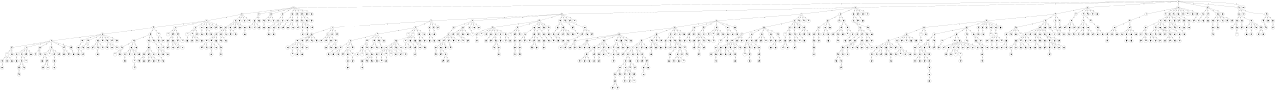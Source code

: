 graph G {
size="8.5,11;"
ratio = "expand;"
fixedsize="true;"
overlap="scale;"
node[shape=circle,width=.12,hight=.12,fontsize=12]
edge[fontsize=12]

0[label=" 0" color=black, pos="1.0082328,1.5287188!"];
1[label=" 1" color=black, pos="1.2379104,2.0994722!"];
2[label=" 2" color=black, pos="2.5587911,2.5353907!"];
3[label=" 3" color=black, pos="1.6167478,0.44385487!"];
4[label=" 4" color=black, pos="1.0894196,2.2030459!"];
5[label=" 5" color=black, pos="1.0143441,0.26992089!"];
6[label=" 6" color=black, pos="1.8220157,2.5481423!"];
7[label=" 7" color=black, pos="1.7141581,1.1016669!"];
8[label=" 8" color=black, pos="0.58331782,2.1080801!"];
9[label=" 9" color=black, pos="2.0023899,1.8961073!"];
10[label=" 10" color=black, pos="0.012532186,0.060244902!"];
11[label=" 11" color=black, pos="0.96677134,2.0445762!"];
12[label=" 12" color=black, pos="2.9761033,0.0762288!"];
13[label=" 13" color=black, pos="1.0417548,0.57843338!"];
14[label=" 14" color=black, pos="2.2491239,2.4220451!"];
15[label=" 15" color=black, pos="0.82660192,2.6856728!"];
16[label=" 16" color=black, pos="2.1540978,1.231148!"];
17[label=" 17" color=black, pos="2.001305,0.71766871!"];
18[label=" 18" color=black, pos="0.55875322,2.6431172!"];
19[label=" 19" color=black, pos="1.2820134,0.58171549!"];
20[label=" 20" color=black, pos="1.9353156,1.2485641!"];
21[label=" 21" color=black, pos="0.0040939758,0.84084091!"];
22[label=" 22" color=black, pos="1.9535732,0.21649983!"];
23[label=" 23" color=black, pos="1.786598,2.1900948!"];
24[label=" 24" color=black, pos="0.69592543,2.0971835!"];
25[label=" 25" color=black, pos="0.548498,0.7110677!"];
26[label=" 26" color=black, pos="0.59276586,2.6327758!"];
27[label=" 27" color=black, pos="2.0418783,0.13289591!"];
28[label=" 28" color=black, pos="2.8724356,0.95426428!"];
29[label=" 29" color=black, pos="0.20845742,0.1297474!"];
30[label=" 30" color=black, pos="1.0579912,0.94220566!"];
31[label=" 31" color=black, pos="2.2484198,0.78528505!"];
32[label=" 32" color=black, pos="2.5535433,0.64157573!"];
33[label=" 33" color=black, pos="0.69732084,0.20929247!"];
34[label=" 34" color=black, pos="0.7068283,2.1648659!"];
35[label=" 35" color=black, pos="1.0565595,1.7259005!"];
36[label=" 36" color=black, pos="1.6792218,0.8055246!"];
37[label=" 37" color=black, pos="1.4752699,1.0497098!"];
38[label=" 38" color=black, pos="1.2815192,1.3778504!"];
39[label=" 39" color=black, pos="0.12421595,2.4742843!"];
40[label=" 40" color=black, pos="0.045603995,1.7798005!"];
41[label=" 41" color=black, pos="0.46850349,1.0330115!"];
42[label=" 42" color=black, pos="2.8311612,1.9240384!"];
43[label=" 43" color=black, pos="2.4956393,1.8167158!"];
44[label=" 44" color=black, pos="1.3301036,0.062540391!"];
45[label=" 45" color=black, pos="0.55751236,0.33863468!"];
46[label=" 46" color=black, pos="1.1041657,2.3689707!"];
47[label=" 47" color=black, pos="2.8796204,2.9061409!"];
48[label=" 48" color=black, pos="1.959115,1.6681493!"];
49[label=" 49" color=black, pos="0.67503424,1.6029503!"];
50[label=" 50" color=black, pos="2.8990383,1.3939161!"];
51[label=" 51" color=black, pos="2.1769275,1.5695387!"];
52[label=" 52" color=black, pos="2.8328722,1.3124047!"];
53[label=" 53" color=black, pos="2.7443293,0.22941618!"];
54[label=" 54" color=black, pos="0.36752439,1.0768767!"];
55[label=" 55" color=black, pos="1.4416418,1.1723693!"];
56[label=" 56" color=black, pos="0.66895886,1.8283754!"];
57[label=" 57" color=black, pos="1.5416793,0.85018852!"];
58[label=" 58" color=black, pos="1.9583144,0.83539517!"];
59[label=" 59" color=black, pos="2.4547365,2.6422731!"];
60[label=" 60" color=black, pos="1.037013,0.67799332!"];
61[label=" 61" color=black, pos="1.6057171,2.6298374!"];
62[label=" 62" color=black, pos="1.5057963,2.2203863!"];
63[label=" 63" color=black, pos="1.6897317,1.348195!"];
64[label=" 64" color=black, pos="0.23327411,1.7026836!"];
65[label=" 65" color=black, pos="0.60789615,2.215671!"];
66[label=" 66" color=black, pos="2.7969768,0.70145246!"];
67[label=" 67" color=black, pos="2.4560001,1.539322!"];
68[label=" 68" color=black, pos="2.2984033,2.2743555!"];
69[label=" 69" color=black, pos="0.12472482,0.87736189!"];
70[label=" 70" color=black, pos="2.6109071,0.57795934!"];
71[label=" 71" color=black, pos="2.4905038,0.65932926!"];
72[label=" 72" color=black, pos="2.1027248,1.4987314!"];
73[label=" 73" color=black, pos="2.914885,2.2768315!"];
74[label=" 74" color=black, pos="1.7654685,0.96357509!"];
75[label=" 75" color=black, pos="0.32200948,2.7144818!"];
76[label=" 76" color=black, pos="1.7202124,0.52453314!"];
77[label=" 77" color=black, pos="2.8930302,0.47545841!"];
78[label=" 78" color=black, pos="0.49964326,2.804576!"];
79[label=" 79" color=black, pos="1.9795721,1.713925!"];
80[label=" 80" color=black, pos="1.8259182,1.7929179!"];
81[label=" 81" color=black, pos="2.9270587,2.452665!"];
82[label=" 82" color=black, pos="1.0480333,2.9139959!"];
83[label=" 83" color=black, pos="2.9191372,2.9904556!"];
84[label=" 84" color=black, pos="1.617315,0.48428688!"];
85[label=" 85" color=black, pos="2.9168837,0.014282473!"];
86[label=" 86" color=black, pos="2.013163,0.40667409!"];
87[label=" 87" color=black, pos="2.2827638,0.075032091!"];
88[label=" 88" color=black, pos="1.3332555,1.8494852!"];
89[label=" 89" color=black, pos="0.93769936,1.9528415!"];
90[label=" 90" color=black, pos="1.7183903,1.3557755!"];
91[label=" 91" color=black, pos="0.49531512,1.2768772!"];
92[label=" 92" color=black, pos="0.86121983,0.62297527!"];
93[label=" 93" color=black, pos="0.72090936,1.1946306!"];
94[label=" 94" color=black, pos="2.4561162,2.7268076!"];
95[label=" 95" color=black, pos="1.7219038,0.84756195!"];
96[label=" 96" color=black, pos="1.6697896,2.3154735!"];
97[label=" 97" color=black, pos="0.99919731,0.59322169!"];
98[label=" 98" color=black, pos="0.13515241,1.3551152!"];
99[label=" 99" color=black, pos="2.2952283,1.7430976!"];
100[label=" 100" color=black, pos="2.3931564,1.9345517!"];
101[label=" 101" color=black, pos="0.003330633,0.8481382!"];
102[label=" 102" color=black, pos="2.730487,0.19832688!"];
103[label=" 103" color=black, pos="0.37678543,0.50755003!"];
104[label=" 104" color=black, pos="2.7429359,0.65406406!"];
105[label=" 105" color=black, pos="1.0913385,0.45972088!"];
106[label=" 106" color=black, pos="2.196283,1.8569584!"];
107[label=" 107" color=black, pos="2.4468284,2.6479595!"];
108[label=" 108" color=black, pos="1.9661289,1.9540506!"];
109[label=" 109" color=black, pos="1.7116936,2.4289064!"];
110[label=" 110" color=black, pos="0.37713462,0.89457135!"];
111[label=" 111" color=black, pos="1.6731221,0.80049512!"];
112[label=" 112" color=black, pos="0.22514487,2.1581913!"];
113[label=" 113" color=black, pos="0.70184493,1.5429742!"];
114[label=" 114" color=black, pos="2.4327482,2.3896392!"];
115[label=" 115" color=black, pos="0.99998865,0.71956151!"];
116[label=" 116" color=black, pos="1.6201099,0.9355771!"];
117[label=" 117" color=black, pos="0.475801,1.773984!"];
118[label=" 118" color=black, pos="0.9917168,1.6068557!"];
119[label=" 119" color=black, pos="0.070676769,1.080897!"];
120[label=" 120" color=black, pos="1.86191,0.61230497!"];
121[label=" 121" color=black, pos="1.8570005,0.46188282!"];
122[label=" 122" color=black, pos="2.5552118,0.16932538!"];
123[label=" 123" color=black, pos="0.88912074,1.521318!"];
124[label=" 124" color=black, pos="2.562499,0.84103415!"];
125[label=" 125" color=black, pos="2.8213786,0.89123567!"];
126[label=" 126" color=black, pos="2.2835736,0.47793433!"];
127[label=" 127" color=black, pos="2.9054422,1.650072!"];
128[label=" 128" color=black, pos="0.79791961,0.33110705!"];
129[label=" 129" color=black, pos="1.4176562,2.9446688!"];
130[label=" 130" color=black, pos="1.6445119,1.5280684!"];
131[label=" 131" color=black, pos="1.0028811,1.0428633!"];
132[label=" 132" color=black, pos="1.5062815,1.6036802!"];
133[label=" 133" color=black, pos="1.4989157,0.14075557!"];
134[label=" 134" color=black, pos="2.9930072,0.13673963!"];
135[label=" 135" color=black, pos="0.17752122,0.66580149!"];
136[label=" 136" color=black, pos="1.0491886,2.6303609!"];
137[label=" 137" color=black, pos="2.7898984,2.4397127!"];
138[label=" 138" color=black, pos="1.6890239,0.96804298!"];
139[label=" 139" color=black, pos="1.0171676,0.25728513!"];
140[label=" 140" color=black, pos="1.8948038,0.8511093!"];
141[label=" 141" color=black, pos="1.3558812,1.1762087!"];
142[label=" 142" color=black, pos="2.6105548,1.2473377!"];
143[label=" 143" color=black, pos="2.09976,1.7635168!"];
144[label=" 144" color=black, pos="2.9100477,0.61579336!"];
145[label=" 145" color=black, pos="2.9689075,1.1343565!"];
146[label=" 146" color=black, pos="2.0232873,1.3498364!"];
147[label=" 147" color=black, pos="2.1133057,2.563904!"];
148[label=" 148" color=black, pos="1.4680868,2.401829!"];
149[label=" 149" color=black, pos="0.40687818,2.1728563!"];
150[label=" 150" color=black, pos="2.8909861,0.80550896!"];
151[label=" 151" color=black, pos="2.3333332,2.1396947!"];
152[label=" 152" color=black, pos="0.96290352,1.9433271!"];
153[label=" 153" color=black, pos="2.8109941,0.58974237!"];
154[label=" 154" color=black, pos="0.18008298,2.8747362!"];
155[label=" 155" color=black, pos="1.5467003,0.30149826!"];
156[label=" 156" color=black, pos="0.85365355,0.83875509!"];
157[label=" 157" color=black, pos="0.28136498,2.2779647!"];
158[label=" 158" color=black, pos="1.4318055,1.1630972!"];
159[label=" 159" color=black, pos="2.6524994,0.0085196551!"];
160[label=" 160" color=black, pos="2.0582799,0.54721393!"];
161[label=" 161" color=black, pos="1.0295303,0.70355542!"];
162[label=" 162" color=black, pos="1.0765351,2.503002!"];
163[label=" 163" color=black, pos="1.0169319,2.6380224!"];
164[label=" 164" color=black, pos="1.5078275,1.1311172!"];
165[label=" 165" color=black, pos="0.48838895,0.96154358!"];
166[label=" 166" color=black, pos="1.4925555,0.68533311!"];
167[label=" 167" color=black, pos="1.4274326,2.7604579!"];
168[label=" 168" color=black, pos="0.64569951,0.3549865!"];
169[label=" 169" color=black, pos="0.44462809,0.88484308!"];
170[label=" 170" color=black, pos="2.6368336,2.1443985!"];
171[label=" 171" color=black, pos="1.1923454,1.524351!"];
172[label=" 172" color=black, pos="0.25919843,1.4893654!"];
173[label=" 173" color=black, pos="2.06455,0.6677818!"];
174[label=" 174" color=black, pos="2.5755497,0.70216042!"];
175[label=" 175" color=black, pos="1.0469677,0.48869478!"];
176[label=" 176" color=black, pos="2.7702901,1.367897!"];
177[label=" 177" color=black, pos="1.9022232,0.73608129!"];
178[label=" 178" color=black, pos="2.6405852,1.1928223!"];
179[label=" 179" color=black, pos="0.66290067,1.5331034!"];
180[label=" 180" color=black, pos="0.3726414,0.66968649!"];
181[label=" 181" color=black, pos="0.47337778,1.9942969!"];
182[label=" 182" color=black, pos="1.6905832,2.0519098!"];
183[label=" 183" color=black, pos="0.15907558,2.4302181!"];
184[label=" 184" color=black, pos="2.3842859,2.1442838!"];
185[label=" 185" color=black, pos="2.0508552,1.8255659!"];
186[label=" 186" color=black, pos="0.76084486,2.5243709!"];
187[label=" 187" color=black, pos="0.73556145,1.3458446!"];
188[label=" 188" color=black, pos="0.079943076,2.5453942!"];
189[label=" 189" color=black, pos="0.35299941,2.6022484!"];
190[label=" 190" color=black, pos="2.2361484,0.78113349!"];
191[label=" 191" color=black, pos="2.1947628,2.3245897!"];
192[label=" 192" color=black, pos="1.0094666,1.8655577!"];
193[label=" 193" color=black, pos="1.3492386,2.7517621!"];
194[label=" 194" color=black, pos="2.7095118,0.53382896!"];
195[label=" 195" color=black, pos="1.3336072,2.5532761!"];
196[label=" 196" color=black, pos="1.8952047,0.96687116!"];
197[label=" 197" color=black, pos="0.63836143,0.29178673!"];
198[label=" 198" color=black, pos="1.2232777,2.2697339!"];
199[label=" 199" color=black, pos="1.2842718,1.9970891!"];
200[label=" 200" color=black, pos="0.063196959,2.3540602!"];
201[label=" 201" color=black, pos="0.55377037,1.5225189!"];
202[label=" 202" color=black, pos="1.3819552,1.7083554!"];
203[label=" 203" color=black, pos="1.9360215,2.1291128!"];
204[label=" 204" color=black, pos="1.3603018,0.079430312!"];
205[label=" 205" color=black, pos="0.66510345,2.8731731!"];
206[label=" 206" color=black, pos="1.4441373,2.3064216!"];
207[label=" 207" color=black, pos="1.7372304,0.022147422!"];
208[label=" 208" color=black, pos="1.1661574,1.2128629!"];
209[label=" 209" color=black, pos="2.4820299,1.9832099!"];
210[label=" 210" color=black, pos="0.79172972,1.5795476!"];
211[label=" 211" color=black, pos="2.9531968,2.5589774!"];
212[label=" 212" color=black, pos="1.8046443,2.3121617!"];
213[label=" 213" color=black, pos="0.0096247518,1.3581289!"];
214[label=" 214" color=black, pos="2.3282417,0.18217103!"];
215[label=" 215" color=black, pos="0.96806104,1.8658995!"];
216[label=" 216" color=black, pos="2.5805261,0.85414621!"];
217[label=" 217" color=black, pos="1.8141442,2.926541!"];
218[label=" 218" color=black, pos="0.52892145,1.3336251!"];
219[label=" 219" color=black, pos="2.214749,1.7956168!"];
220[label=" 220" color=black, pos="2.5310102,1.489141!"];
221[label=" 221" color=black, pos="0.29311331,1.994397!"];
222[label=" 222" color=black, pos="2.5118202,0.68682714!"];
223[label=" 223" color=black, pos="0.38088647,0.61409971!"];
224[label=" 224" color=black, pos="2.631489,1.0239684!"];
225[label=" 225" color=black, pos="0.30560206,0.051507076!"];
226[label=" 226" color=black, pos="0.4565981,1.3166417!"];
227[label=" 227" color=black, pos="1.2777347,2.6907403!"];
228[label=" 228" color=black, pos="0.220037,0.34937992!"];
229[label=" 229" color=black, pos="2.0271511,0.13450533!"];
230[label=" 230" color=black, pos="1.5203449,0.018852549!"];
231[label=" 231" color=black, pos="2.3740591,2.8626439!"];
232[label=" 232" color=black, pos="0.10119819,1.4511812!"];
233[label=" 233" color=black, pos="1.8371218,0.24132375!"];
234[label=" 234" color=black, pos="0.8878205,0.965067!"];
235[label=" 235" color=black, pos="1.670224,2.9743002!"];
236[label=" 236" color=black, pos="2.8356885,0.40341128!"];
237[label=" 237" color=black, pos="2.667457,1.4018109!"];
238[label=" 238" color=black, pos="2.3592491,0.089033302!"];
239[label=" 239" color=black, pos="1.0536157,0.73885623!"];
240[label=" 240" color=black, pos="0.83828958,1.5616141!"];
241[label=" 241" color=black, pos="1.6927258,1.9691314!"];
242[label=" 242" color=black, pos="0.36090333,2.7461015!"];
243[label=" 243" color=black, pos="2.5900056,2.9213883!"];
244[label=" 244" color=black, pos="2.0440817,1.2885337!"];
245[label=" 245" color=black, pos="2.8627161,1.8993406!"];
246[label=" 246" color=black, pos="0.111008,2.9552734!"];
247[label=" 247" color=black, pos="2.9400511,0.31943753!"];
248[label=" 248" color=black, pos="1.8841671,2.4537521!"];
249[label=" 249" color=black, pos="2.6839895,1.1574391!"];
250[label=" 250" color=black, pos="0.35708182,0.076020112!"];
251[label=" 251" color=black, pos="1.6239423,0.37278162!"];
252[label=" 252" color=black, pos="0.32220791,0.37956266!"];
253[label=" 253" color=black, pos="0.35165997,0.40688929!"];
254[label=" 254" color=black, pos="1.2672772,2.6272916!"];
255[label=" 255" color=black, pos="2.0562923,0.98566896!"];
256[label=" 256" color=black, pos="2.8277808,2.5173523!"];
257[label=" 257" color=black, pos="0.86230454,0.5566631!"];
258[label=" 258" color=black, pos="0.57833205,0.16647382!"];
259[label=" 259" color=black, pos="1.6300916,0.87029829!"];
260[label=" 260" color=black, pos="0.20057081,0.13722355!"];
261[label=" 261" color=black, pos="0.52876421,2.0148987!"];
262[label=" 262" color=black, pos="0.90627552,2.0033696!"];
263[label=" 263" color=black, pos="1.5889196,2.9030272!"];
264[label=" 264" color=black, pos="0.42845967,1.9284706!"];
265[label=" 265" color=black, pos="0.095170947,2.5101506!"];
266[label=" 266" color=black, pos="2.117817,1.8757773!"];
267[label=" 267" color=black, pos="0.21587982,1.700208!"];
268[label=" 268" color=black, pos="2.9959366,0.96868141!"];
269[label=" 269" color=black, pos="2.3815444,0.32074213!"];
270[label=" 270" color=black, pos="0.62577054,2.2503878!"];
271[label=" 271" color=black, pos="2.3131504,1.6313905!"];
272[label=" 272" color=black, pos="1.5737946,0.03237424!"];
273[label=" 273" color=black, pos="2.0449949,2.3424685!"];
274[label=" 274" color=black, pos="1.2191492,1.9107204!"];
275[label=" 275" color=black, pos="1.9643214,1.8514796!"];
276[label=" 276" color=black, pos="1.44836,2.4849587!"];
277[label=" 277" color=black, pos="2.8037412,0.11772434!"];
278[label=" 278" color=black, pos="0.12981262,0.64420185!"];
279[label=" 279" color=black, pos="1.5215271,0.18457302!"];
280[label=" 280" color=black, pos="0.83545343,0.76428719!"];
281[label=" 281" color=black, pos="0.75947206,0.043260096!"];
282[label=" 282" color=black, pos="0.32500149,1.4136502!"];
283[label=" 283" color=black, pos="0.56490884,2.2495809!"];
284[label=" 284" color=black, pos="2.0852909,1.8431732!"];
285[label=" 285" color=black, pos="1.5402404,0.31854388!"];
286[label=" 286" color=black, pos="1.3290097,0.11301604!"];
287[label=" 287" color=black, pos="1.2383381,1.9458585!"];
288[label=" 288" color=black, pos="2.5145363,2.9542398!"];
289[label=" 289" color=black, pos="1.8169014,2.2526296!"];
290[label=" 290" color=black, pos="0.95148031,1.4312258!"];
291[label=" 291" color=black, pos="1.9314097,0.52965796!"];
292[label=" 292" color=black, pos="0.41534624,1.9057328!"];
293[label=" 293" color=black, pos="1.3337287,2.6256397!"];
294[label=" 294" color=black, pos="1.1870224,1.5132752!"];
295[label=" 295" color=black, pos="2.0362448,2.4991519!"];
296[label=" 296" color=black, pos="2.1692794,2.8247895!"];
297[label=" 297" color=black, pos="0.45089157,2.1280837!"];
298[label=" 298" color=black, pos="2.7436989,1.918761!"];
299[label=" 299" color=black, pos="2.2401161,0.69180935!"];
300[label=" 300" color=black, pos="1.8212501,2.611049!"];
301[label=" 301" color=black, pos="0.82181884,1.8177172!"];
302[label=" 302" color=black, pos="0.97534449,0.43420173!"];
303[label=" 303" color=black, pos="1.7901261,2.5623704!"];
304[label=" 304" color=black, pos="2.3867454,0.9455863!"];
305[label=" 305" color=black, pos="2.464579,0.24000885!"];
306[label=" 306" color=black, pos="2.6329794,0.88338663!"];
307[label=" 307" color=black, pos="0.60718886,1.5285578!"];
308[label=" 308" color=black, pos="1.1727381,2.5834179!"];
309[label=" 309" color=black, pos="0.37629555,2.0033982!"];
310[label=" 310" color=black, pos="0.73212754,1.3632293!"];
311[label=" 311" color=black, pos="2.3709537,1.4816592!"];
312[label=" 312" color=black, pos="1.3127597,1.595336!"];
313[label=" 313" color=black, pos="2.5009154,0.98561663!"];
314[label=" 314" color=black, pos="0.99411474,0.0069903331!"];
315[label=" 315" color=black, pos="2.4441992,1.0297426!"];
316[label=" 316" color=black, pos="0.67515497,0.61149435!"];
317[label=" 317" color=black, pos="2.0142956,2.4030906!"];
318[label=" 318" color=black, pos="2.0524926,2.2686768!"];
319[label=" 319" color=black, pos="0.69191967,2.1811453!"];
320[label=" 320" color=black, pos="0.17758145,0.78201804!"];
321[label=" 321" color=black, pos="2.6118261,0.81239173!"];
322[label=" 322" color=black, pos="1.6366379,2.2072445!"];
323[label=" 323" color=black, pos="1.3549302,0.69777454!"];
324[label=" 324" color=black, pos="2.8501476,0.081535699!"];
325[label=" 325" color=black, pos="0.92416147,1.6108663!"];
326[label=" 326" color=black, pos="2.2509461,2.4001002!"];
327[label=" 327" color=black, pos="0.62987903,1.9475452!"];
328[label=" 328" color=black, pos="2.3577268,0.48595738!"];
329[label=" 329" color=black, pos="1.4971979,0.5754938!"];
330[label=" 330" color=black, pos="0.11773118,2.214673!"];
331[label=" 331" color=black, pos="0.019725352,1.5027466!"];
332[label=" 332" color=black, pos="2.2217164,0.73431606!"];
333[label=" 333" color=black, pos="1.0689085,0.12253191!"];
334[label=" 334" color=black, pos="1.2247254,2.2627205!"];
335[label=" 335" color=black, pos="2.1038777,2.6620649!"];
336[label=" 336" color=black, pos="2.9398289,1.4311574!"];
337[label=" 337" color=black, pos="2.4463714,0.57086259!"];
338[label=" 338" color=black, pos="1.7893894,0.03676398!"];
339[label=" 339" color=black, pos="2.6979831,2.6789877!"];
340[label=" 340" color=black, pos="0.12379285,0.065577406!"];
341[label=" 341" color=black, pos="0.75848609,2.5125561!"];
342[label=" 342" color=black, pos="1.7107415,1.8378159!"];
343[label=" 343" color=black, pos="2.9855422,0.27622358!"];
344[label=" 344" color=black, pos="1.6479031,2.3623979!"];
345[label=" 345" color=black, pos="1.7140321,2.6583771!"];
346[label=" 346" color=black, pos="0.71879606,0.31253634!"];
347[label=" 347" color=black, pos="2.2346516,1.3364787!"];
348[label=" 348" color=black, pos="1.4048278,2.5511459!"];
349[label=" 349" color=black, pos="0.59016543,1.1465254!"];
350[label=" 350" color=black, pos="0.8389785,1.115526!"];
351[label=" 351" color=black, pos="2.4842221,0.74989184!"];
352[label=" 352" color=black, pos="0.099130566,2.2263997!"];
353[label=" 353" color=black, pos="2.0455502,0.31658423!"];
354[label=" 354" color=black, pos="2.5799179,2.1811254!"];
355[label=" 355" color=black, pos="0.6206446,1.1730141!"];
356[label=" 356" color=black, pos="2.9196602,1.1887863!"];
357[label=" 357" color=black, pos="1.7878619,0.81073257!"];
358[label=" 358" color=black, pos="2.3196529,2.4513611!"];
359[label=" 359" color=black, pos="2.3180082,1.9360002!"];
360[label=" 360" color=black, pos="0.31354265,0.23030147!"];
361[label=" 361" color=black, pos="1.0471768,1.1234391!"];
362[label=" 362" color=black, pos="0.17600626,1.4416643!"];
363[label=" 363" color=black, pos="2.8221687,0.82212324!"];
364[label=" 364" color=black, pos="2.3388383,1.2516546!"];
365[label=" 365" color=black, pos="2.3462211,2.7535406!"];
366[label=" 366" color=black, pos="1.9886457,2.4697491!"];
367[label=" 367" color=black, pos="0.40615458,0.72379275!"];
368[label=" 368" color=black, pos="1.5681493,0.078790073!"];
369[label=" 369" color=black, pos="0.50097991,2.2424209!"];
370[label=" 370" color=black, pos="1.5067937,2.473637!"];
371[label=" 371" color=black, pos="2.2987636,2.0707913!"];
372[label=" 372" color=black, pos="2.3066698,1.7643021!"];
373[label=" 373" color=black, pos="2.384833,0.31876498!"];
374[label=" 374" color=black, pos="1.7227443,1.6801326!"];
375[label=" 375" color=black, pos="0.19426342,2.8485961!"];
376[label=" 376" color=black, pos="0.3580196,0.37773891!"];
377[label=" 377" color=black, pos="0.12961538,2.5359857!"];
378[label=" 378" color=black, pos="0.30424506,2.9653714!"];
379[label=" 379" color=black, pos="2.3053829,1.2406106!"];
380[label=" 380" color=black, pos="0.3586085,2.2649436!"];
381[label=" 381" color=black, pos="2.5227554,0.11692014!"];
382[label=" 382" color=black, pos="0.37222267,0.37439861!"];
383[label=" 383" color=black, pos="1.2009782,1.3288988!"];
384[label=" 384" color=black, pos="0.15038096,1.4179973!"];
385[label=" 385" color=black, pos="0.32679757,2.9164054!"];
386[label=" 386" color=black, pos="2.9636056,1.2340513!"];
387[label=" 387" color=black, pos="1.9179395,0.88104126!"];
388[label=" 388" color=black, pos="0.4795746,1.0199895!"];
389[label=" 389" color=black, pos="1.7296935,1.2478297!"];
390[label=" 390" color=black, pos="2.9339624,0.66840221!"];
391[label=" 391" color=black, pos="1.845223,1.6939384!"];
392[label=" 392" color=black, pos="0.70393879,0.27560033!"];
393[label=" 393" color=black, pos="2.0659186,0.66177899!"];
394[label=" 394" color=black, pos="1.0737826,1.2985128!"];
395[label=" 395" color=black, pos="1.3704922,1.2682702!"];
396[label=" 396" color=black, pos="0.32553889,2.8523968!"];
397[label=" 397" color=black, pos="1.4251693,0.15714847!"];
398[label=" 398" color=black, pos="2.7224547,2.4940723!"];
399[label=" 399" color=black, pos="0.82285172,2.5632817!"];
400[label=" 400" color=black, pos="2.2999463,2.5575269!"];
401[label=" 401" color=black, pos="2.0308878,1.3953891!"];
402[label=" 402" color=black, pos="0.11513615,1.0963925!"];
403[label=" 403" color=black, pos="0.87345592,0.33569511!"];
404[label=" 404" color=black, pos="0.65292237,2.2542272!"];
405[label=" 405" color=black, pos="0.2883183,0.43722339!"];
406[label=" 406" color=black, pos="2.2369263,2.5784508!"];
407[label=" 407" color=black, pos="2.1193064,1.5865685!"];
408[label=" 408" color=black, pos="2.9806145,1.7851176!"];
409[label=" 409" color=black, pos="0.36340129,0.11617274!"];
410[label=" 410" color=black, pos="0.87440865,2.9641658!"];
411[label=" 411" color=black, pos="0.57722797,1.9468594!"];
412[label=" 412" color=black, pos="0.48795276,2.308242!"];
413[label=" 413" color=black, pos="2.6124622,0.78704409!"];
414[label=" 414" color=black, pos="0.67676111,0.90916652!"];
415[label=" 415" color=black, pos="0.50722734,1.2153202!"];
416[label=" 416" color=black, pos="1.6398305,2.4993442!"];
417[label=" 417" color=black, pos="1.1809446,0.48176922!"];
418[label=" 418" color=black, pos="0.82808225,2.8032178!"];
419[label=" 419" color=black, pos="1.7457959,2.6354606!"];
420[label=" 420" color=black, pos="0.95116376,0.010019717!"];
421[label=" 421" color=black, pos="2.6891679,1.4130144!"];
422[label=" 422" color=black, pos="2.1625587,2.1619966!"];
423[label=" 423" color=black, pos="2.817916,0.15762789!"];
424[label=" 424" color=black, pos="0.37775462,0.46097826!"];
425[label=" 425" color=black, pos="2.2724891,2.6140525!"];
426[label=" 426" color=black, pos="1.3886825,2.5058816!"];
427[label=" 427" color=black, pos="0.16734753,0.36822701!"];
428[label=" 428" color=black, pos="1.0850447,2.6821372!"];
429[label=" 429" color=black, pos="2.1753105,2.1401417!"];
430[label=" 430" color=black, pos="1.4173326,2.0076552!"];
431[label=" 431" color=black, pos="1.679455,2.6929951!"];
432[label=" 432" color=black, pos="0.8222552,0.61590885!"];
433[label=" 433" color=black, pos="1.0967208,1.1953157!"];
434[label=" 434" color=black, pos="1.6472316,0.61988165!"];
435[label=" 435" color=black, pos="1.8425394,1.9330905!"];
436[label=" 436" color=black, pos="1.3663554,0.70179669!"];
437[label=" 437" color=black, pos="0.7103793,0.87953511!"];
438[label=" 438" color=black, pos="2.1440766,2.3629604!"];
439[label=" 439" color=black, pos="0.052473377,1.8807412!"];
440[label=" 440" color=black, pos="2.2099288,1.9694729!"];
441[label=" 441" color=black, pos="1.7266114,1.7920529!"];
442[label=" 442" color=black, pos="0.86598581,0.1884222!"];
443[label=" 443" color=black, pos="0.40004323,0.63610924!"];
444[label=" 444" color=black, pos="1.7367403,2.3080645!"];
445[label=" 445" color=black, pos="2.1798443,1.5748315!"];
446[label=" 446" color=black, pos="0.074789959,1.1474525!"];
447[label=" 447" color=black, pos="2.9937474,2.0019919!"];
448[label=" 448" color=black, pos="1.5248438,0.51032592!"];
449[label=" 449" color=black, pos="0.13625337,2.6252982!"];
450[label=" 450" color=black, pos="0.71431342,0.71076435!"];
451[label=" 451" color=black, pos="2.9352331,2.8807553!"];
452[label=" 452" color=black, pos="0.68477952,0.11909301!"];
453[label=" 453" color=black, pos="2.3764195,2.1885447!"];
454[label=" 454" color=black, pos="1.6317164,2.5784728!"];
455[label=" 455" color=black, pos="1.3641909,2.8291402!"];
456[label=" 456" color=black, pos="2.5519295,1.1404899!"];
457[label=" 457" color=black, pos="1.6418449,0.69042203!"];
458[label=" 458" color=black, pos="0.57950847,0.47051501!"];
459[label=" 459" color=black, pos="2.74806,1.1867149!"];
460[label=" 460" color=black, pos="2.5400901,2.2974633!"];
461[label=" 461" color=black, pos="1.9997324,0.36771901!"];
462[label=" 462" color=black, pos="0.82200523,1.2569127!"];
463[label=" 463" color=black, pos="2.5266565,0.075230835!"];
464[label=" 464" color=black, pos="1.425519,1.7667688!"];
465[label=" 465" color=black, pos="0.98150876,2.4235223!"];
466[label=" 466" color=black, pos="2.8583772,1.0757588!"];
467[label=" 467" color=black, pos="0.24530759,2.0392767!"];
468[label=" 468" color=black, pos="2.5682816,0.70190727!"];
469[label=" 469" color=black, pos="0.82274806,2.1994629!"];
470[label=" 470" color=black, pos="2.0158181,0.83094943!"];
471[label=" 471" color=black, pos="2.5424285,0.62106048!"];
472[label=" 472" color=black, pos="1.121901,2.0353115!"];
473[label=" 473" color=black, pos="1.8450201,0.66442694!"];
474[label=" 474" color=black, pos="2.3528711,0.30983459!"];
475[label=" 475" color=black, pos="0.0026593697,0.38357638!"];
476[label=" 476" color=black, pos="2.6858513,2.138955!"];
477[label=" 477" color=black, pos="0.15510993,1.1533527!"];
478[label=" 478" color=black, pos="2.7947934,1.7134025!"];
479[label=" 479" color=black, pos="0.89048237,2.3051695!"];
480[label=" 480" color=black, pos="2.7222923,1.1157931!"];
481[label=" 481" color=black, pos="2.7993148,2.2707098!"];
482[label=" 482" color=black, pos="2.5204057,0.75036456!"];
483[label=" 483" color=black, pos="1.9296557,1.094006!"];
484[label=" 484" color=black, pos="0.2194246,0.12410643!"];
485[label=" 485" color=black, pos="0.57137882,0.54546252!"];
486[label=" 486" color=black, pos="0.26176121,1.7033942!"];
487[label=" 487" color=black, pos="2.593328,0.16462692!"];
488[label=" 488" color=black, pos="1.3490448,2.8829328!"];
489[label=" 489" color=black, pos="2.06064,1.3005454!"];
490[label=" 490" color=black, pos="1.734187,2.1041107!"];
491[label=" 491" color=black, pos="0.18485091,0.27934977!"];
492[label=" 492" color=black, pos="2.4310778,1.77881!"];
493[label=" 493" color=black, pos="2.6809153,0.36862886!"];
494[label=" 494" color=black, pos="1.5831376,2.0949201!"];
495[label=" 495" color=black, pos="2.0805869,1.492086!"];
496[label=" 496" color=black, pos="2.539967,1.5779912!"];
497[label=" 497" color=black, pos="1.5286614,0.18165264!"];
498[label=" 498" color=black, pos="2.9294465,0.9266911!"];
499[label=" 499" color=black, pos="2.4838802,0.51857295!"];
500[label=" 500" color=black, pos="2.6094971,2.9174145!"];
501[label=" 501" color=black, pos="1.6216555,0.23308889!"];
502[label=" 502" color=black, pos="2.3580665,2.3812588!"];
503[label=" 503" color=black, pos="1.587556,2.868285!"];
504[label=" 504" color=black, pos="1.2483635,2.72813!"];
505[label=" 505" color=black, pos="1.3248127,1.0398732!"];
506[label=" 506" color=black, pos="1.195546,2.3685566!"];
507[label=" 507" color=black, pos="2.1726052,0.59438407!"];
508[label=" 508" color=black, pos="0.18451256,2.0725147!"];
509[label=" 509" color=black, pos="1.7978419,2.0109612!"];
510[label=" 510" color=black, pos="2.6336126,0.59456174!"];
511[label=" 511" color=black, pos="0.26556478,0.34869157!"];
512[label=" 512" color=black, pos="2.9091228,0.29095314!"];
513[label=" 513" color=black, pos="1.9866042,0.48819466!"];
514[label=" 514" color=black, pos="0.2973907,2.8615763!"];
515[label=" 515" color=black, pos="1.7438809,0.25209819!"];
516[label=" 516" color=black, pos="1.967759,1.7345615!"];
517[label=" 517" color=black, pos="0.63021641,2.9215093!"];
518[label=" 518" color=black, pos="1.1377428,2.4849975!"];
519[label=" 519" color=black, pos="2.9789177,1.9172359!"];
520[label=" 520" color=black, pos="0.91051063,0.12197601!"];
521[label=" 521" color=black, pos="1.5390154,2.0792649!"];
522[label=" 522" color=black, pos="1.466922,1.306402!"];
523[label=" 523" color=black, pos="0.39680164,2.1391962!"];
524[label=" 524" color=black, pos="0.88311302,2.1301615!"];
525[label=" 525" color=black, pos="1.6192805,2.7771584!"];
526[label=" 526" color=black, pos="2.5677419,1.1603309!"];
527[label=" 527" color=black, pos="2.095845,2.4347002!"];
528[label=" 528" color=black, pos="1.2857558,1.9034704!"];
529[label=" 529" color=black, pos="0.16684687,0.66117724!"];
530[label=" 530" color=black, pos="1.9235766,0.84457165!"];
531[label=" 531" color=black, pos="0.5260794,2.6849388!"];
532[label=" 532" color=black, pos="2.8575257,1.9225219!"];
533[label=" 533" color=black, pos="1.8667712,0.23382953!"];
534[label=" 534" color=black, pos="0.96183615,0.98117271!"];
535[label=" 535" color=black, pos="0.47172723,1.0640368!"];
536[label=" 536" color=black, pos="1.9725491,0.58225419!"];
537[label=" 537" color=black, pos="1.9502425,0.77316479!"];
538[label=" 538" color=black, pos="2.2110107,0.19419737!"];
539[label=" 539" color=black, pos="2.6015043,0.14628248!"];
540[label=" 540" color=black, pos="2.6942366,0.93583618!"];
541[label=" 541" color=black, pos="0.76848458,1.9955208!"];
542[label=" 542" color=black, pos="2.5638262,0.78800188!"];
543[label=" 543" color=black, pos="1.3925664,0.79303641!"];
544[label=" 544" color=black, pos="0.81954583,2.5045115!"];
545[label=" 545" color=black, pos="1.618722,2.6436075!"];
546[label=" 546" color=black, pos="2.8954127,2.5668227!"];
547[label=" 547" color=black, pos="0.71694108,2.955947!"];
548[label=" 548" color=black, pos="1.7819095,1.9721854!"];
549[label=" 549" color=black, pos="0.061448935,2.2807148!"];
550[label=" 550" color=black, pos="0.94439983,0.66082849!"];
551[label=" 551" color=black, pos="1.9207554,1.7020818!"];
552[label=" 552" color=black, pos="2.8291555,1.5100896!"];
553[label=" 553" color=black, pos="2.4842696,2.2776102!"];
554[label=" 554" color=black, pos="1.9915019,2.8765994!"];
555[label=" 555" color=black, pos="1.5575382,0.11962065!"];
556[label=" 556" color=black, pos="0.72432963,2.8898418!"];
557[label=" 557" color=black, pos="2.0595124,1.4110537!"];
558[label=" 558" color=black, pos="2.2392734,0.34087846!"];
559[label=" 559" color=black, pos="2.5257471,0.90032999!"];
560[label=" 560" color=black, pos="0.24955358,2.8027801!"];
561[label=" 561" color=black, pos="1.5641166,2.1135055!"];
562[label=" 562" color=black, pos="0.92482326,0.26406152!"];
563[label=" 563" color=black, pos="0.82265127,0.82180913!"];
564[label=" 564" color=black, pos="2.4754883,2.3327595!"];
565[label=" 565" color=black, pos="2.8822076,0.53891278!"];
566[label=" 566" color=black, pos="1.8156953,2.2815098!"];
567[label=" 567" color=black, pos="2.9227515,0.6963449!"];
568[label=" 568" color=black, pos="0.59225935,2.9061283!"];
569[label=" 569" color=black, pos="2.5795153,2.7119945!"];
570[label=" 570" color=black, pos="2.0097386,2.9867!"];
571[label=" 571" color=black, pos="1.3597382,0.37937078!"];
572[label=" 572" color=black, pos="0.52016008,2.370227!"];
573[label=" 573" color=black, pos="1.4559434,2.5238488!"];
574[label=" 574" color=black, pos="2.7889311,0.61308099!"];
575[label=" 575" color=black, pos="0.98719836,1.8839877!"];
576[label=" 576" color=black, pos="1.8085509,2.7358337!"];
577[label=" 577" color=black, pos="0.80974968,1.8924048!"];
578[label=" 578" color=black, pos="0.42388418,0.65187817!"];
579[label=" 579" color=black, pos="0.68761389,2.6188488!"];
580[label=" 580" color=black, pos="0.7433792,2.6101417!"];
581[label=" 581" color=black, pos="1.8982157,1.4709612!"];
582[label=" 582" color=black, pos="1.939349,2.3988293!"];
583[label=" 583" color=black, pos="1.3934681,2.5060051!"];
584[label=" 584" color=black, pos="0.072932898,0.59008521!"];
585[label=" 585" color=black, pos="2.6896669,2.7021709!"];
586[label=" 586" color=black, pos="2.3615947,0.89717346!"];
587[label=" 587" color=black, pos="2.385298,0.25698262!"];
588[label=" 588" color=black, pos="1.5050981,1.3279998!"];
589[label=" 589" color=black, pos="1.0011148,1.0904605!"];
590[label=" 590" color=black, pos="0.8830032,2.8670111!"];
591[label=" 591" color=black, pos="1.7721068,1.4784903!"];
592[label=" 592" color=black, pos="1.614855,0.72772225!"];
593[label=" 593" color=black, pos="0.55106549,0.418073!"];
594[label=" 594" color=black, pos="2.7839422,2.9618689!"];
595[label=" 595" color=black, pos="2.8312687,0.29791736!"];
596[label=" 596" color=black, pos="2.0859758,2.7396806!"];
597[label=" 597" color=black, pos="2.4248781,1.0275543!"];
598[label=" 598" color=black, pos="1.3194309,2.5843526!"];
599[label=" 599" color=black, pos="0.26758167,2.9365773!"];
600[label=" 600" color=black, pos="0.13141842,2.1869585!"];
601[label=" 601" color=black, pos="2.0941927,0.59514415!"];
602[label=" 602" color=black, pos="2.920278,1.047375!"];
603[label=" 603" color=black, pos="0.77586454,0.087913527!"];
604[label=" 604" color=black, pos="1.9712095,1.9489309!"];
605[label=" 605" color=black, pos="1.6577352,1.7039689!"];
606[label=" 606" color=black, pos="1.8710507,2.0687037!"];
607[label=" 607" color=black, pos="2.3511644,2.021069!"];
608[label=" 608" color=black, pos="2.6695806,1.1650667!"];
609[label=" 609" color=black, pos="0.81305908,0.6419081!"];
610[label=" 610" color=black, pos="0.31722392,0.48488378!"];
611[label=" 611" color=black, pos="0.034575464,1.9549288!"];
612[label=" 612" color=black, pos="0.40039142,2.4018725!"];
613[label=" 613" color=black, pos="0.88034496,1.0352926!"];
614[label=" 614" color=black, pos="0.39416291,2.890028!"];
615[label=" 615" color=black, pos="2.1092774,2.2279101!"];
616[label=" 616" color=black, pos="2.1191246,0.54263119!"];
617[label=" 617" color=black, pos="0.15318775,0.6655207!"];
618[label=" 618" color=black, pos="0.87382239,2.5635001!"];
619[label=" 619" color=black, pos="1.7232018,0.9141828!"];
620[label=" 620" color=black, pos="1.4222887,1.1817198!"];
621[label=" 621" color=black, pos="1.4218967,2.0540293!"];
622[label=" 622" color=black, pos="1.3210088,0.56138697!"];
623[label=" 623" color=black, pos="1.8551543,1.2091441!"];
624[label=" 624" color=black, pos="0.18227397,1.9064625!"];
625[label=" 625" color=black, pos="2.9363146,1.8058734!"];
626[label=" 626" color=black, pos="0.72238768,0.71853482!"];
627[label=" 627" color=black, pos="0.88780249,0.56918269!"];
628[label=" 628" color=black, pos="0.94877295,0.61272481!"];
629[label=" 629" color=black, pos="1.967915,0.18672935!"];
630[label=" 630" color=black, pos="2.6108114,0.71920991!"];
631[label=" 631" color=black, pos="2.5374134,0.44024458!"];
632[label=" 632" color=black, pos="2.6801293,1.0551491!"];
633[label=" 633" color=black, pos="1.9186903,2.4265808!"];
634[label=" 634" color=black, pos="0.23039605,0.086667433!"];
635[label=" 635" color=black, pos="2.7778333,2.4282897!"];
636[label=" 636" color=black, pos="2.4067526,0.097275901!"];
637[label=" 637" color=black, pos="0.70776862,2.6635913!"];
638[label=" 638" color=black, pos="2.0321216,1.7845457!"];
639[label=" 639" color=black, pos="2.3111552,2.2892224!"];
640[label=" 640" color=black, pos="2.5714974,1.6077284!"];
641[label=" 641" color=black, pos="0.205394,1.1312656!"];
642[label=" 642" color=black, pos="0.17942483,0.55398859!"];
643[label=" 643" color=black, pos="1.8737832,0.68386429!"];
644[label=" 644" color=black, pos="0.023292823,2.6552034!"];
645[label=" 645" color=black, pos="2.0651454,1.0496415!"];
646[label=" 646" color=black, pos="1.7015959,2.666802!"];
647[label=" 647" color=black, pos="2.0589775,2.0040357!"];
648[label=" 648" color=black, pos="1.3003959,0.12066248!"];
649[label=" 649" color=black, pos="1.6460733,1.9415799!"];
650[label=" 650" color=black, pos="1.4698611,1.7827562!"];
651[label=" 651" color=black, pos="0.47784682,2.62418!"];
652[label=" 652" color=black, pos="0.24776068,2.2322011!"];
653[label=" 653" color=black, pos="1.5981781,1.4101731!"];
654[label=" 654" color=black, pos="0.1160297,1.3125252!"];
655[label=" 655" color=black, pos="0.032999547,2.805482!"];
656[label=" 656" color=black, pos="0.92832495,0.83918531!"];
657[label=" 657" color=black, pos="0.17807258,0.39989636!"];
658[label=" 658" color=black, pos="2.2763337,0.99157795!"];
659[label=" 659" color=black, pos="0.64927305,0.2553202!"];
660[label=" 660" color=black, pos="0.89514138,0.20993986!"];
661[label=" 661" color=black, pos="0.76936381,2.7930934!"];
662[label=" 662" color=black, pos="0.69708815,1.0604007!"];
663[label=" 663" color=black, pos="0.42217945,2.0634831!"];
664[label=" 664" color=black, pos="1.7920272,0.92490264!"];
665[label=" 665" color=black, pos="2.6834337,2.6180335!"];
666[label=" 666" color=black, pos="0.50745155,1.713948!"];
667[label=" 667" color=black, pos="1.2253694,0.05375834!"];
668[label=" 668" color=black, pos="2.4567895,0.61383023!"];
669[label=" 669" color=black, pos="0.88381119,1.1115468!"];
670[label=" 670" color=black, pos="2.5125423,1.310987!"];
671[label=" 671" color=black, pos="1.0378302,1.2852261!"];
672[label=" 672" color=black, pos="2.2771386,0.7999572!"];
673[label=" 673" color=black, pos="1.5349277,1.9203397!"];
674[label=" 674" color=black, pos="2.0276021,1.1991039!"];
675[label=" 675" color=black, pos="2.6035559,2.3734823!"];
676[label=" 676" color=black, pos="1.5165604,2.2864986!"];
677[label=" 677" color=black, pos="0.39423622,1.981271!"];
678[label=" 678" color=black, pos="1.5699929,0.84150019!"];
679[label=" 679" color=black, pos="0.6667282,1.4376805!"];
680[label=" 680" color=black, pos="0.33685506,2.9044391!"];
681[label=" 681" color=black, pos="1.6556284,1.9141621!"];
682[label=" 682" color=black, pos="1.4590665,0.93620201!"];
683[label=" 683" color=black, pos="1.3661283,0.12296765!"];
684[label=" 684" color=black, pos="2.2969969,0.28306034!"];
685[label=" 685" color=black, pos="2.8075116,0.59801159!"];
686[label=" 686" color=black, pos="1.5565894,1.9853276!"];
687[label=" 687" color=black, pos="0.56623809,1.1671844!"];
688[label=" 688" color=black, pos="1.6606458,0.77487596!"];
689[label=" 689" color=black, pos="0.89640224,1.9995046!"];
690[label=" 690" color=black, pos="1.8023041,0.41809104!"];
691[label=" 691" color=black, pos="1.245391,0.051121039!"];
692[label=" 692" color=black, pos="2.9505249,1.2336209!"];
693[label=" 693" color=black, pos="1.5985127,2.1355411!"];
694[label=" 694" color=black, pos="0.2711443,2.3784196!"];
695[label=" 695" color=black, pos="1.5438768,2.7404755!"];
696[label=" 696" color=black, pos="1.6172274,2.5207967!"];
697[label=" 697" color=black, pos="1.2043896,1.8690984!"];
698[label=" 698" color=black, pos="0.45600795,0.17512597!"];
699[label=" 699" color=black, pos="0.8282481,0.24378674!"];
700[label=" 700" color=black, pos="1.5604284,1.5368096!"];
701[label=" 701" color=black, pos="2.3090402,1.3140432!"];
702[label=" 702" color=black, pos="2.7932195,2.4175669!"];
703[label=" 703" color=black, pos="0.23806673,1.5416188!"];
704[label=" 704" color=black, pos="2.6733939,0.36892381!"];
705[label=" 705" color=black, pos="0.58271688,2.8844771!"];
706[label=" 706" color=black, pos="2.5252116,2.7401237!"];
707[label=" 707" color=black, pos="1.2858501,2.1322327!"];
708[label=" 708" color=black, pos="1.4613182,1.0052196!"];
709[label=" 709" color=black, pos="2.3413931,2.3505429!"];
710[label=" 710" color=black, pos="1.0117255,1.4717088!"];
711[label=" 711" color=black, pos="1.9261522,1.1050864!"];
712[label=" 712" color=black, pos="1.0757432,0.4773296!"];
713[label=" 713" color=black, pos="2.7120323,2.6971849!"];
714[label=" 714" color=black, pos="0.42140981,1.5907036!"];
715[label=" 715" color=black, pos="0.42121914,0.55353838!"];
716[label=" 716" color=black, pos="2.3919786,0.65289565!"];
717[label=" 717" color=black, pos="0.87802069,1.8679843!"];
718[label=" 718" color=black, pos="2.7715483,0.1395384!"];
719[label=" 719" color=black, pos="0.35302083,0.29724656!"];
720[label=" 720" color=black, pos="2.7186349,1.0872242!"];
721[label=" 721" color=black, pos="1.1363829,1.6679112!"];
722[label=" 722" color=black, pos="1.2217178,2.2650526!"];
723[label=" 723" color=black, pos="1.9815511,1.5254742!"];
724[label=" 724" color=black, pos="0.37734893,1.1069015!"];
725[label=" 725" color=black, pos="2.1818084,1.1451158!"];
726[label=" 726" color=black, pos="1.3145789,0.65105706!"];
727[label=" 727" color=black, pos="2.529279,2.0963638!"];
728[label=" 728" color=black, pos="1.7228798,1.6785812!"];
729[label=" 729" color=black, pos="2.9679971,0.41705537!"];
730[label=" 730" color=black, pos="0.60510722,2.8326517!"];
731[label=" 731" color=black, pos="0.50069894,1.9601881!"];
732[label=" 732" color=black, pos="1.5364958,0.1334175!"];
733[label=" 733" color=black, pos="1.0419753,1.6716607!"];
734[label=" 734" color=black, pos="2.5631875,0.024154047!"];
735[label=" 735" color=black, pos="2.2710214,1.3403804!"];
736[label=" 736" color=black, pos="0.30410585,0.8531639!"];
737[label=" 737" color=black, pos="2.365454,0.46181777!"];
738[label=" 738" color=black, pos="0.95232724,0.55721956!"];
739[label=" 739" color=black, pos="2.6525954,1.3310741!"];
740[label=" 740" color=black, pos="0.58449715,2.9073954!"];
741[label=" 741" color=black, pos="1.7430249,2.9830268!"];
742[label=" 742" color=black, pos="1.9017739,1.3986788!"];
743[label=" 743" color=black, pos="1.1276987,0.16669656!"];
744[label=" 744" color=black, pos="0.7580208,0.70390747!"];
745[label=" 745" color=black, pos="2.2900797,0.094036058!"];
746[label=" 746" color=black, pos="2.4601947,1.6954332!"];
747[label=" 747" color=black, pos="1.1686632,0.30188139!"];
748[label=" 748" color=black, pos="2.4909988,1.3796329!"];
749[label=" 749" color=black, pos="2.7883328,0.54023598!"];
750[label=" 750" color=black, pos="0.36984045,1.8629021!"];
751[label=" 751" color=black, pos="0.67797399,2.9293437!"];
752[label=" 752" color=black, pos="0.049459104,0.5594696!"];
753[label=" 753" color=black, pos="1.7989764,1.5819458!"];
754[label=" 754" color=black, pos="2.3047613,1.3719613!"];
755[label=" 755" color=black, pos="2.3038862,2.2265849!"];
756[label=" 756" color=black, pos="0.8831194,1.0289086!"];
757[label=" 757" color=black, pos="2.9688774,1.361559!"];
758[label=" 758" color=black, pos="1.5080594,0.83625698!"];
759[label=" 759" color=black, pos="1.2540597,2.6220282!"];
760[label=" 760" color=black, pos="0.39885176,1.6430577!"];
761[label=" 761" color=black, pos="1.8350034,1.4569992!"];
762[label=" 762" color=black, pos="1.5023825,1.6131892!"];
763[label=" 763" color=black, pos="2.5028031,2.6011537!"];
764[label=" 764" color=black, pos="0.44599184,1.0573748!"];
765[label=" 765" color=black, pos="0.19920688,0.75358709!"];
766[label=" 766" color=black, pos="2.6433949,0.89329964!"];
767[label=" 767" color=black, pos="2.3554447,2.2009734!"];
768[label=" 768" color=black, pos="0.69682554,2.9521246!"];
769[label=" 769" color=black, pos="0.069034589,0.67159361!"];
770[label=" 770" color=black, pos="0.23808427,1.3776857!"];
771[label=" 771" color=black, pos="1.1245569,2.1268099!"];
772[label=" 772" color=black, pos="2.6089017,0.98541795!"];
773[label=" 773" color=black, pos="1.6031185,2.5153749!"];
774[label=" 774" color=black, pos="1.3288491,0.14396794!"];
775[label=" 775" color=black, pos="1.9240023,0.43859027!"];
776[label=" 776" color=black, pos="1.1889725,2.1526568!"];
777[label=" 777" color=black, pos="0.79983866,2.8294241!"];
778[label=" 778" color=black, pos="0.10903316,0.77881033!"];
779[label=" 779" color=black, pos="2.1859493,2.8041387!"];
780[label=" 780" color=black, pos="0.08980498,2.6029596!"];
781[label=" 781" color=black, pos="1.5285617,1.9394368!"];
782[label=" 782" color=black, pos="2.5270089,0.54170464!"];
783[label=" 783" color=black, pos="0.42834614,1.071839!"];
784[label=" 784" color=black, pos="2.3710098,2.8753257!"];
785[label=" 785" color=black, pos="1.0487462,2.2087714!"];
786[label=" 786" color=black, pos="1.9118596,1.3913693!"];
787[label=" 787" color=black, pos="2.893202,1.8926599!"];
788[label=" 788" color=black, pos="0.98506477,0.67593041!"];
789[label=" 789" color=black, pos="0.61395392,1.3710373!"];
790[label=" 790" color=black, pos="2.698772,1.5919741!"];
791[label=" 791" color=black, pos="2.8930369,0.74443675!"];
792[label=" 792" color=black, pos="1.8883089,2.4348951!"];
793[label=" 793" color=black, pos="0.3245122,2.0948343!"];
794[label=" 794" color=black, pos="2.6312481,2.3341808!"];
795[label=" 795" color=black, pos="2.6817118,2.507457!"];
796[label=" 796" color=black, pos="0.72246017,1.1804031!"];
797[label=" 797" color=black, pos="0.79875467,1.4773769!"];
798[label=" 798" color=black, pos="1.4641824,1.6246448!"];
799[label=" 799" color=black, pos="0.73316406,0.62126592!"];
800[label=" 800" color=black, pos="2.988844,2.5585279!"];
801[label=" 801" color=black, pos="0.69982747,1.549728!"];
802[label=" 802" color=black, pos="1.139566,1.8555257!"];
803[label=" 803" color=black, pos="0.11074948,1.4880543!"];
804[label=" 804" color=black, pos="0.54637017,2.1696237!"];
805[label=" 805" color=black, pos="0.21989773,2.8426515!"];
806[label=" 806" color=black, pos="0.71635163,1.0412993!"];
807[label=" 807" color=black, pos="0.83637792,2.0709886!"];
808[label=" 808" color=black, pos="0.71872627,1.1385781!"];
809[label=" 809" color=black, pos="0.28287885,1.7496294!"];
810[label=" 810" color=black, pos="0.57221494,2.2437226!"];
811[label=" 811" color=black, pos="2.9681378,2.5161741!"];
812[label=" 812" color=black, pos="2.4002342,2.8596328!"];
813[label=" 813" color=black, pos="2.3327985,1.3042121!"];
814[label=" 814" color=black, pos="0.16958068,2.4986658!"];
815[label=" 815" color=black, pos="1.0080767,2.8311805!"];
816[label=" 816" color=black, pos="1.199171,0.14535667!"];
817[label=" 817" color=black, pos="0.65806474,0.90449463!"];
818[label=" 818" color=black, pos="0.5001411,0.9132441!"];
819[label=" 819" color=black, pos="2.8799941,1.9827869!"];
820[label=" 820" color=black, pos="1.115216,0.90036025!"];
821[label=" 821" color=black, pos="0.54470404,1.4971645!"];
822[label=" 822" color=black, pos="0.55008369,2.7202433!"];
823[label=" 823" color=black, pos="0.56548469,2.2849633!"];
824[label=" 824" color=black, pos="0.52118241,2.2467055!"];
825[label=" 825" color=black, pos="0.32530597,0.40952683!"];
826[label=" 826" color=black, pos="0.29941728,1.293726!"];
827[label=" 827" color=black, pos="1.7521891,2.4596396!"];
828[label=" 828" color=black, pos="0.11893255,1.3154195!"];
829[label=" 829" color=black, pos="2.5645722,1.3779213!"];
830[label=" 830" color=black, pos="2.8084143,1.6728162!"];
831[label=" 831" color=black, pos="0.64958841,2.1385546!"];
832[label=" 832" color=black, pos="0.38809945,0.35001797!"];
833[label=" 833" color=black, pos="1.5364602,1.5388525!"];
834[label=" 834" color=black, pos="2.0823157,2.0152888!"];
835[label=" 835" color=black, pos="2.1090913,1.7019099!"];
836[label=" 836" color=black, pos="1.8349284,0.89166045!"];
837[label=" 837" color=black, pos="1.8299133,1.5141564!"];
838[label=" 838" color=black, pos="0.36774634,0.012226561!"];
839[label=" 839" color=black, pos="0.14475219,1.1881056!"];
840[label=" 840" color=black, pos="0.53604127,1.2462571!"];
841[label=" 841" color=black, pos="1.2976683,0.90837891!"];
842[label=" 842" color=black, pos="2.617688,0.21448884!"];
843[label=" 843" color=black, pos="0.39859618,2.9548032!"];
844[label=" 844" color=black, pos="2.933728,2.6330251!"];
845[label=" 845" color=black, pos="2.1160454,1.4019689!"];
846[label=" 846" color=black, pos="2.3341542,1.5011265!"];
847[label=" 847" color=black, pos="0.56497667,0.011758047!"];
848[label=" 848" color=black, pos="0.22735559,1.1735194!"];
849[label=" 849" color=black, pos="2.0431247,0.90500795!"];
850[label=" 850" color=black, pos="0.005566014,2.3875921!"];
851[label=" 851" color=black, pos="1.0358955,2.6376867!"];
852[label=" 852" color=black, pos="2.188859,2.7332648!"];
853[label=" 853" color=black, pos="1.4178934,1.7886961!"];
854[label=" 854" color=black, pos="2.5494292,1.230954!"];
855[label=" 855" color=black, pos="1.9790547,1.2154238!"];
856[label=" 856" color=black, pos="1.5007271,0.73143419!"];
857[label=" 857" color=black, pos="2.4708415,0.20466456!"];
858[label=" 858" color=black, pos="0.75593892,0.88056973!"];
859[label=" 859" color=black, pos="0.93465193,0.7614579!"];
860[label=" 860" color=black, pos="0.78896829,2.4284153!"];
861[label=" 861" color=black, pos="0.62995647,1.9589092!"];
862[label=" 862" color=black, pos="1.506934,2.2937916!"];
863[label=" 863" color=black, pos="1.4325752,0.69239898!"];
864[label=" 864" color=black, pos="1.8981587,1.4771542!"];
865[label=" 865" color=black, pos="0.060275305,1.8454077!"];
866[label=" 866" color=black, pos="2.2740754,0.60804862!"];
867[label=" 867" color=black, pos="1.2442339,1.3322383!"];
868[label=" 868" color=black, pos="2.8642292,2.2400638!"];
869[label=" 869" color=black, pos="1.9777649,2.6735714!"];
870[label=" 870" color=black, pos="2.3888363,2.9706877!"];
871[label=" 871" color=black, pos="2.4765784,2.7547139!"];
872[label=" 872" color=black, pos="0.086919814,1.7437373!"];
873[label=" 873" color=black, pos="0.91368692,2.9634093!"];
874[label=" 874" color=black, pos="0.31512245,1.3964897!"];
875[label=" 875" color=black, pos="2.9409645,2.5925586!"];
876[label=" 876" color=black, pos="2.4893815,2.2993794!"];
877[label=" 877" color=black, pos="2.0315955,0.95184535!"];
878[label=" 878" color=black, pos="0.94031386,2.2418433!"];
879[label=" 879" color=black, pos="1.5856197,2.7916294!"];
880[label=" 880" color=black, pos="0.22842533,0.81973459!"];
881[label=" 881" color=black, pos="1.1245117,2.3298746!"];
882[label=" 882" color=black, pos="1.3546019,2.9989905!"];
883[label=" 883" color=black, pos="0.45509224,0.10076009!"];
884[label=" 884" color=black, pos="1.4241715,1.4116201!"];
885[label=" 885" color=black, pos="2.3730904,2.8761987!"];
886[label=" 886" color=black, pos="0.28599847,0.73029654!"];
887[label=" 887" color=black, pos="1.1145992,1.5441576!"];
888[label=" 888" color=black, pos="2.0572927,1.4851368!"];
889[label=" 889" color=black, pos="0.14703611,1.6214385!"];
890[label=" 890" color=black, pos="1.5413757,0.79720437!"];
891[label=" 891" color=black, pos="0.21197814,2.9409416!"];
892[label=" 892" color=black, pos="2.298104,1.0919166!"];
893[label=" 893" color=black, pos="0.71602722,2.9845986!"];
894[label=" 894" color=black, pos="2.0861574,0.87364382!"];
895[label=" 895" color=black, pos="1.2368211,2.5437812!"];
896[label=" 896" color=black, pos="0.78169359,2.4759181!"];
897[label=" 897" color=black, pos="2.8439294,0.4303677!"];
898[label=" 898" color=black, pos="0.71778569,0.38177301!"];
899[label=" 899" color=black, pos="0.12553655,0.56591346!"];
0--1[label="1"]
0--2[label="1"]
0--6[label="1"]
0--12[label="1"]
0--34[label="1"]
0--40[label="1"]
0--270[label="1"]
1--5[label="1"]
1--21[label="1"]
1--32[label="1"]
1--67[label="1"]
1--126[label="1"]
1--275[label="1"]
1--342[label="1"]
1--585[label="1"]
1--678[label="1"]
2--3[label="1"]
2--7[label="1"]
2--26[label="1"]
2--36[label="1"]
2--384[label="1"]
2--615[label="1"]
2--841[label="1"]
3--4[label="1"]
3--10[label="1"]
3--24[label="1"]
3--122[label="1"]
3--143[label="1"]
3--169[label="1"]
3--171[label="1"]
4--17[label="1"]
4--47[label="1"]
4--80[label="1"]
4--89[label="1"]
4--647[label="1"]
5--11[label="1"]
5--23[label="1"]
5--307[label="1"]
5--367[label="1"]
5--740[label="1"]
6--9[label="1"]
6--14[label="1"]
6--29[label="1"]
6--496[label="1"]
6--800[label="1"]
6--882[label="1"]
7--8[label="1"]
7--16[label="1"]
7--418[label="1"]
7--472[label="1"]
7--741[label="1"]
8--15[label="1"]
8--18[label="1"]
8--95[label="1"]
8--189[label="1"]
8--201[label="1"]
8--523[label="1"]
9--19[label="1"]
9--48[label="1"]
9--75[label="1"]
9--97[label="1"]
10--13[label="1"]
10--60[label="1"]
10--87[label="1"]
10--728[label="1"]
10--821[label="1"]
11--44[label="1"]
11--72[label="1"]
11--73[label="1"]
11--121[label="1"]
11--266[label="1"]
11--527[label="1"]
11--597[label="1"]
11--830[label="1"]
12--37[label="1"]
12--41[label="1"]
12--85[label="1"]
12--96[label="1"]
12--136[label="1"]
12--164[label="1"]
12--407[label="1"]
12--468[label="1"]
12--502[label="1"]
13--27[label="1"]
14--20[label="1"]
15--25[label="1"]
15--35[label="1"]
15--45[label="1"]
15--184[label="1"]
15--218[label="1"]
15--538[label="1"]
16--53[label="1"]
16--81[label="1"]
16--159[label="1"]
16--239[label="1"]
16--264[label="1"]
17--56[label="1"]
17--71[label="1"]
17--227[label="1"]
17--759[label="1"]
18--396[label="1"]
18--897[label="1"]
19--22[label="1"]
19--33[label="1"]
19--43[label="1"]
19--50[label="1"]
19--83[label="1"]
19--103[label="1"]
19--125[label="1"]
19--353[label="1"]
20--209[label="1"]
20--328[label="1"]
20--504[label="1"]
21--66[label="1"]
21--263[label="1"]
22--31[label="1"]
22--117[label="1"]
22--200[label="1"]
23--28[label="1"]
23--105[label="1"]
23--329[label="1"]
23--358[label="1"]
23--828[label="1"]
24--42[label="1"]
24--91[label="1"]
24--168[label="1"]
24--228[label="1"]
24--696[label="1"]
24--791[label="1"]
25--39[label="1"]
25--63[label="1"]
25--153[label="1"]
25--240[label="1"]
25--355[label="1"]
25--412[label="1"]
25--753[label="1"]
26--65[label="1"]
26--84[label="1"]
26--188[label="1"]
27--205[label="1"]
27--214[label="1"]
27--374[label="1"]
27--509[label="1"]
27--801[label="1"]
28--157[label="1"]
28--375[label="1"]
28--716[label="1"]
29--30[label="1"]
29--94[label="1"]
30--82[label="1"]
30--165[label="1"]
30--220[label="1"]
31--46[label="1"]
31--167[label="1"]
31--500[label="1"]
31--547[label="1"]
31--563[label="1"]
31--593[label="1"]
32--196[label="1"]
32--247[label="1"]
32--737[label="1"]
33--38[label="1"]
33--58[label="1"]
33--145[label="1"]
33--206[label="1"]
34--116[label="1"]
34--124[label="1"]
34--186[label="1"]
34--625[label="1"]
35--59[label="1"]
35--193[label="1"]
35--442[label="1"]
35--879[label="1"]
36--61[label="1"]
36--390[label="1"]
37--90[label="1"]
38--104[label="1"]
38--480[label="1"]
39--618[label="1"]
39--697[label="1"]
40--86[label="1"]
40--112[label="1"]
40--408[label="1"]
42--64[label="1"]
42--109[label="1"]
42--134[label="1"]
42--302[label="1"]
42--371[label="1"]
42--377[label="1"]
42--458[label="1"]
43--575[label="1"]
44--51[label="1"]
44--93[label="1"]
44--144[label="1"]
45--55[label="1"]
45--158[label="1"]
45--195[label="1"]
46--236[label="1"]
46--400[label="1"]
46--533[label="1"]
46--790[label="1"]
46--834[label="1"]
47--49[label="1"]
47--100[label="1"]
47--101[label="1"]
47--364[label="1"]
47--718[label="1"]
48--98[label="1"]
48--139[label="1"]
48--383[label="1"]
48--573[label="1"]
49--62[label="1"]
49--99[label="1"]
49--129[label="1"]
49--295[label="1"]
49--768[label="1"]
50--760[label="1"]
51--52[label="1"]
51--120[label="1"]
51--140[label="1"]
51--315[label="1"]
51--409[label="1"]
51--430[label="1"]
51--724[label="1"]
51--892[label="1"]
52--54[label="1"]
52--57[label="1"]
52--68[label="1"]
52--69[label="1"]
52--244[label="1"]
52--393[label="1"]
53--74[label="1"]
53--106[label="1"]
53--150[label="1"]
53--313[label="1"]
53--475[label="1"]
54--110[label="1"]
54--733[label="1"]
55--432[label="1"]
56--102[label="1"]
56--198[label="1"]
56--344[label="1"]
56--406[label="1"]
56--425[label="1"]
57--113[label="1"]
57--175[label="1"]
57--559[label="1"]
57--888[label="1"]
58--70[label="1"]
58--210[label="1"]
58--265[label="1"]
59--77[label="1"]
59--131[label="1"]
59--354[label="1"]
59--686[label="1"]
60--234[label="1"]
60--241[label="1"]
60--352[label="1"]
60--635[label="1"]
61--76[label="1"]
61--298[label="1"]
62--119[label="1"]
62--177[label="1"]
62--249[label="1"]
63--292[label="1"]
63--501[label="1"]
63--875[label="1"]
64--287[label="1"]
65--78[label="1"]
65--181[label="1"]
65--326[label="1"]
66--498[label="1"]
66--814[label="1"]
66--864[label="1"]
67--88[label="1"]
67--161[label="1"]
68--79[label="1"]
68--745[label="1"]
69--118[label="1"]
69--141[label="1"]
69--691[label="1"]
69--890[label="1"]
70--391[label="1"]
71--221[label="1"]
71--279[label="1"]
71--282[label="1"]
71--421[label="1"]
72--174[label="1"]
72--399[label="1"]
72--429[label="1"]
73--107[label="1"]
73--149[label="1"]
73--154[label="1"]
74--207[label="1"]
74--603[label="1"]
74--827[label="1"]
75--147[label="1"]
76--151[label="1"]
76--219[label="1"]
76--483[label="1"]
77--162[label="1"]
77--763[label="1"]
78--225[label="1"]
78--451[label="1"]
80--203[label="1"]
81--111[label="1"]
81--550[label="1"]
82--290[label="1"]
85--92[label="1"]
85--215[label="1"]
85--317[label="1"]
85--463[label="1"]
85--674[label="1"]
86--138[label="1"]
86--163[label="1"]
86--187[label="1"]
87--701[label="1"]
88--606[label="1"]
89--852[label="1"]
90--108[label="1"]
90--204[label="1"]
91--170[label="1"]
91--339[label="1"]
91--457[label="1"]
92--137[label="1"]
92--148[label="1"]
92--288[label="1"]
92--885[label="1"]
93--115[label="1"]
93--123[label="1"]
93--248[label="1"]
94--293[label="1"]
95--251[label="1"]
95--727[label="1"]
96--545[label="1"]
97--889[label="1"]
98--128[label="1"]
98--420[label="1"]
98--632[label="1"]
98--777[label="1"]
99--132[label="1"]
99--190[label="1"]
101--166[label="1"]
101--217[label="1"]
101--233[label="1"]
101--556[label="1"]
102--213[label="1"]
102--370[label="1"]
102--372[label="1"]
102--764[label="1"]
102--817[label="1"]
103--197[label="1"]
104--114[label="1"]
104--337[label="1"]
104--494[label="1"]
105--649[label="1"]
105--898[label="1"]
106--152[label="1"]
106--308[label="1"]
107--536[label="1"]
108--289[label="1"]
108--521[label="1"]
108--863[label="1"]
110--715[label="1"]
110--723[label="1"]
110--826[label="1"]
111--386[label="1"]
113--803[label="1"]
114--130[label="1"]
114--216[label="1"]
114--346[label="1"]
115--146[label="1"]
115--183[label="1"]
115--752[label="1"]
116--178[label="1"]
117--142[label="1"]
118--285[label="1"]
118--319[label="1"]
119--655[label="1"]
119--730[label="1"]
120--268[label="1"]
121--226[label="1"]
122--135[label="1"]
122--259[label="1"]
123--255[label="1"]
124--156[label="1"]
124--886[label="1"]
125--194[label="1"]
126--127[label="1"]
126--440[label="1"]
127--692[label="1"]
128--356[label="1"]
129--230[label="1"]
129--798[label="1"]
130--202[label="1"]
130--522[label="1"]
131--133[label="1"]
131--257[label="1"]
132--381[label="1"]
132--770[label="1"]
132--872[label="1"]
133--675[label="1"]
135--155[label="1"]
136--182[label="1"]
137--277[label="1"]
137--445[label="1"]
138--318[label="1"]
138--436[label="1"]
139--160[label="1"]
139--246[label="1"]
139--252[label="1"]
139--260[label="1"]
139--520[label="1"]
139--665[label="1"]
140--473[label="1"]
140--762[label="1"]
142--208[label="1"]
143--334[label="1"]
144--698[label="1"]
144--870[label="1"]
145--776[label="1"]
146--470[label="1"]
146--530[label="1"]
147--243[label="1"]
147--312[label="1"]
148--222[label="1"]
148--245[label="1"]
148--503[label="1"]
149--387[label="1"]
149--487[label="1"]
149--638[label="1"]
150--543[label="1"]
150--569[label="1"]
150--707[label="1"]
151--609[label="1"]
152--325[label="1"]
152--446[label="1"]
152--868[label="1"]
153--253[label="1"]
153--271[label="1"]
153--464[label="1"]
153--738[label="1"]
155--525[label="1"]
155--660[label="1"]
157--191[label="1"]
157--199[label="1"]
157--366[label="1"]
158--874[label="1"]
159--415[label="1"]
160--365[label="1"]
160--414[label="1"]
160--661[label="1"]
160--710[label="1"]
161--185[label="1"]
161--513[label="1"]
162--231[label="1"]
162--333[label="1"]
163--694[label="1"]
165--540[label="1"]
165--645[label="1"]
166--172[label="1"]
166--179[label="1"]
166--485[label="1"]
166--712[label="1"]
167--173[label="1"]
168--176[label="1"]
168--235[label="1"]
168--397[label="1"]
169--180[label="1"]
172--250[label="1"]
172--357[label="1"]
172--444[label="1"]
172--747[label="1"]
172--831[label="1"]
173--488[label="1"]
173--499[label="1"]
173--778[label="1"]
173--806[label="1"]
175--343[label="1"]
175--717[label="1"]
176--262[label="1"]
176--454[label="1"]
177--294[label="1"]
177--362[label="1"]
177--410[label="1"]
179--604[label="1"]
180--379[label="1"]
180--486[label="1"]
180--894[label="1"]
181--211[label="1"]
181--567[label="1"]
182--281[label="1"]
183--212[label="1"]
183--347[label="1"]
183--350[label="1"]
183--853[label="1"]
185--331[label="1"]
186--223[label="1"]
186--311[label="1"]
186--316[label="1"]
186--842[label="1"]
186--884[label="1"]
187--229[label="1"]
187--291[label="1"]
187--422[label="1"]
187--469[label="1"]
188--192[label="1"]
188--297[label="1"]
189--349[label="1"]
189--404[label="1"]
189--542[label="1"]
189--735[label="1"]
190--256[label="1"]
191--299[label="1"]
191--476[label="1"]
192--351[label="1"]
192--482[label="1"]
192--565[label="1"]
193--340[label="1"]
193--385[label="1"]
193--658[label="1"]
194--301[label="1"]
194--378[label="1"]
194--600[label="1"]
194--794[label="1"]
195--224[label="1"]
195--296[label="1"]
195--474[label="1"]
196--805[label="1"]
199--548[label="1"]
199--787[label="1"]
201--306[label="1"]
201--812[label="1"]
203--368[label="1"]
203--616[label="1"]
204--276[label="1"]
204--537[label="1"]
204--836[label="1"]
204--862[label="1"]
206--363[label="1"]
206--811[label="1"]
207--258[label="1"]
207--335[label="1"]
207--405[label="1"]
207--507[label="1"]
207--746[label="1"]
208--310[label="1"]
212--505[label="1"]
214--237[label="1"]
214--286[label="1"]
214--309[label="1"]
216--254[label="1"]
216--284[label="1"]
217--670[label="1"]
217--844[label="1"]
218--433[label="1"]
219--238[label="1"]
219--269[label="1"]
220--598[label="1"]
220--824[label="1"]
222--322[label="1"]
222--360[label="1"]
222--511[label="1"]
223--232[label="1"]
224--566[label="1"]
225--435[label="1"]
228--320[label="1"]
229--636[label="1"]
231--272[label="1"]
231--321[label="1"]
232--413[label="1"]
233--639[label="1"]
235--242[label="1"]
235--324[label="1"]
235--613[label="1"]
236--462[label="1"]
237--590[label="1"]
238--398[label="1"]
238--640[label="1"]
238--780[label="1"]
240--447[label="1"]
240--657[label="1"]
241--411[label="1"]
241--839[label="1"]
244--323[label="1"]
244--544[label="1"]
248--261[label="1"]
250--845[label="1"]
251--305[label="1"]
251--327[label="1"]
251--461[label="1"]
251--795[label="1"]
252--267[label="1"]
252--595[label="1"]
252--623[label="1"]
253--465[label="1"]
253--643[label="1"]
255--348[label="1"]
255--389[label="1"]
255--871[label="1"]
256--388[label="1"]
256--495[label="1"]
256--596[label="1"]
257--369[label="1"]
257--394[label="1"]
258--300[label="1"]
258--336[label="1"]
258--653[label="1"]
259--278[label="1"]
259--314[label="1"]
259--450[label="1"]
259--553[label="1"]
261--283[label="1"]
261--382[label="1"]
261--861[label="1"]
262--732[label="1"]
264--273[label="1"]
264--554[label="1"]
264--750[label="1"]
265--274[label="1"]
265--280[label="1"]
265--304[label="1"]
265--437[label="1"]
265--617[label="1"]
265--621[label="1"]
265--767[label="1"]
265--873[label="1"]
266--459[label="1"]
266--515[label="1"]
267--330[label="1"]
267--755[label="1"]
268--338[label="1"]
268--804[label="1"]
269--423[label="1"]
269--687[label="1"]
269--775[label="1"]
272--578[label="1"]
272--592[label="1"]
273--605[label="1"]
275--637[label="1"]
280--303[label="1"]
282--581[label="1"]
283--426[label="1"]
284--402[label="1"]
286--359[label="1"]
286--671[label="1"]
288--341[label="1"]
288--403[label="1"]
288--887[label="1"]
289--679[label="1"]
291--784[label="1"]
293--681[label="1"]
293--835[label="1"]
295--583[label="1"]
296--332[label="1"]
296--517[label="1"]
297--497[label="1"]
297--557[label="1"]
298--663[label="1"]
302--373[label="1"]
304--376[label="1"]
304--401[label="1"]
304--477[label="1"]
305--896[label="1"]
306--514[label="1"]
306--816[label="1"]
308--512[label="1"]
311--438[label="1"]
313--519[label="1"]
313--535[label="1"]
315--574[label="1"]
315--743[label="1"]
315--840[label="1"]
317--427[label="1"]
317--493[label="1"]
317--627[label="1"]
319--648[label="1"]
319--771[label="1"]
320--808[label="1"]
321--424[label="1"]
321--489[label="1"]
321--539[label="1"]
324--395[label="1"]
324--531[label="1"]
325--419[label="1"]
327--471[label="1"]
327--869[label="1"]
328--460[label="1"]
332--431[label="1"]
332--586[label="1"]
332--744[label="1"]
333--441[label="1"]
333--641[label="1"]
334--479[label="1"]
335--528[label="1"]
335--815[label="1"]
336--773[label="1"]
339--361[label="1"]
340--833[label="1"]
342--467[label="1"]
342--506[label="1"]
342--642[label="1"]
343--345[label="1"]
343--416[label="1"]
345--448[label="1"]
348--439[label="1"]
348--688[label="1"]
350--417[label="1"]
355--518[label="1"]
355--532[label="1"]
356--620[label="1"]
356--748[label="1"]
357--449[label="1"]
361--580[label="1"]
362--612[label="1"]
363--380[label="1"]
363--720[label="1"]
364--558[label="1"]
364--881[label="1"]
365--677[label="1"]
365--757[label="1"]
366--452[label="1"]
370--799[label="1"]
371--392[label="1"]
371--456[label="1"]
372--682[label="1"]
372--838[label="1"]
374--599[label="1"]
375--793[label="1"]
375--876[label="1"]
377--851[label="1"]
378--708[label="1"]
379--726[label="1"]
380--628[label="1"]
384--668[label="1"]
386--779[label="1"]
386--880[label="1"]
388--713[label="1"]
389--529[label="1"]
389--582[label="1"]
389--849[label="1"]
393--652[label="1"]
394--630[label="1"]
394--662[label="1"]
396--587[label="1"]
396--796[label="1"]
397--683[label="1"]
398--453[label="1"]
398--510[label="1"]
399--560[label="1"]
399--588[label="1"]
400--546[label="1"]
400--654[label="1"]
402--786[label="1"]
403--673[label="1"]
403--819[label="1"]
403--825[label="1"]
404--742[label="1"]
405--564[label="1"]
408--434[label="1"]
408--508[label="1"]
408--561[label="1"]
410--624[label="1"]
414--516[label="1"]
414--846[label="1"]
415--466[label="1"]
415--704[label="1"]
417--644[label="1"]
421--428[label="1"]
421--656[label="1"]
424--751[label="1"]
427--685[label="1"]
429--484[label="1"]
429--774[label="1"]
430--490[label="1"]
430--782[label="1"]
430--797[label="1"]
434--443[label="1"]
435--695[label="1"]
436--700[label="1"]
440--608[label="1"]
440--706[label="1"]
444--622[label="1"]
445--690[label="1"]
445--749[label="1"]
446--524[label="1"]
447--680[label="1"]
447--802[label="1"]
451--672[label="1"]
452--570[label="1"]
453--455[label="1"]
453--478[label="1"]
456--481[label="1"]
456--571[label="1"]
458--614[label="1"]
458--676[label="1"]
462--857[label="1"]
464--526[label="1"]
464--667[label="1"]
464--719[label="1"]
465--541[label="1"]
465--602[label="1"]
465--783[label="1"]
466--684[label="1"]
467--491[label="1"]
467--650[label="1"]
467--729[label="1"]
469--572[label="1"]
469--646[label="1"]
471--534[label="1"]
474--492[label="1"]
475--601[label="1"]
477--734[label="1"]
478--591[label="1"]
480--594[label="1"]
482--792[label="1"]
483--562[label="1"]
483--607[label="1"]
485--619[label="1"]
489--634[label="1"]
489--711[label="1"]
491--822[label="1"]
502--739[label="1"]
512--669[label="1"]
514--611[label="1"]
520--549[label="1"]
520--568[label="1"]
520--689[label="1"]
523--551[label="1"]
524--848[label="1"]
526--664[label="1"]
532--809[label="1"]
533--552[label="1"]
533--555[label="1"]
535--858[label="1"]
535--883[label="1"]
537--859[label="1"]
545--576[label="1"]
548--867[label="1"]
549--579[label="1"]
549--589[label="1"]
549--610[label="1"]
549--813[label="1"]
550--629[label="1"]
555--736[label="1"]
556--702[label="1"]
556--893[label="1"]
557--756[label="1"]
560--854[label="1"]
561--847[label="1"]
562--721[label="1"]
564--823[label="1"]
566--666[label="1"]
567--633[label="1"]
571--631[label="1"]
573--577[label="1"]
578--626[label="1"]
579--584[label="1"]
580--731[label="1"]
588--703[label="1"]
588--789[label="1"]
588--877[label="1"]
600--785[label="1"]
606--856[label="1"]
612--850[label="1"]
623--659[label="1"]
626--651[label="1"]
626--769[label="1"]
627--765[label="1"]
628--754[label="1"]
630--788[label="1"]
637--709[label="1"]
639--807[label="1"]
640--781[label="1"]
643--878[label="1"]
650--705[label="1"]
656--843[label="1"]
661--766[label="1"]
669--693[label="1"]
671--699[label="1"]
671--820[label="1"]
677--758[label="1"]
680--829[label="1"]
683--837[label="1"]
685--722[label="1"]
691--725[label="1"]
695--810[label="1"]
698--714[label="1"]
715--818[label="1"]
725--761[label="1"]
726--772[label="1"]
726--891[label="1"]
732--895[label="1"]
743--832[label="1"]
786--860[label="1"]
791--855[label="1"]
828--866[label="1"]
836--865[label="1"]
855--899[label="1"]

}
